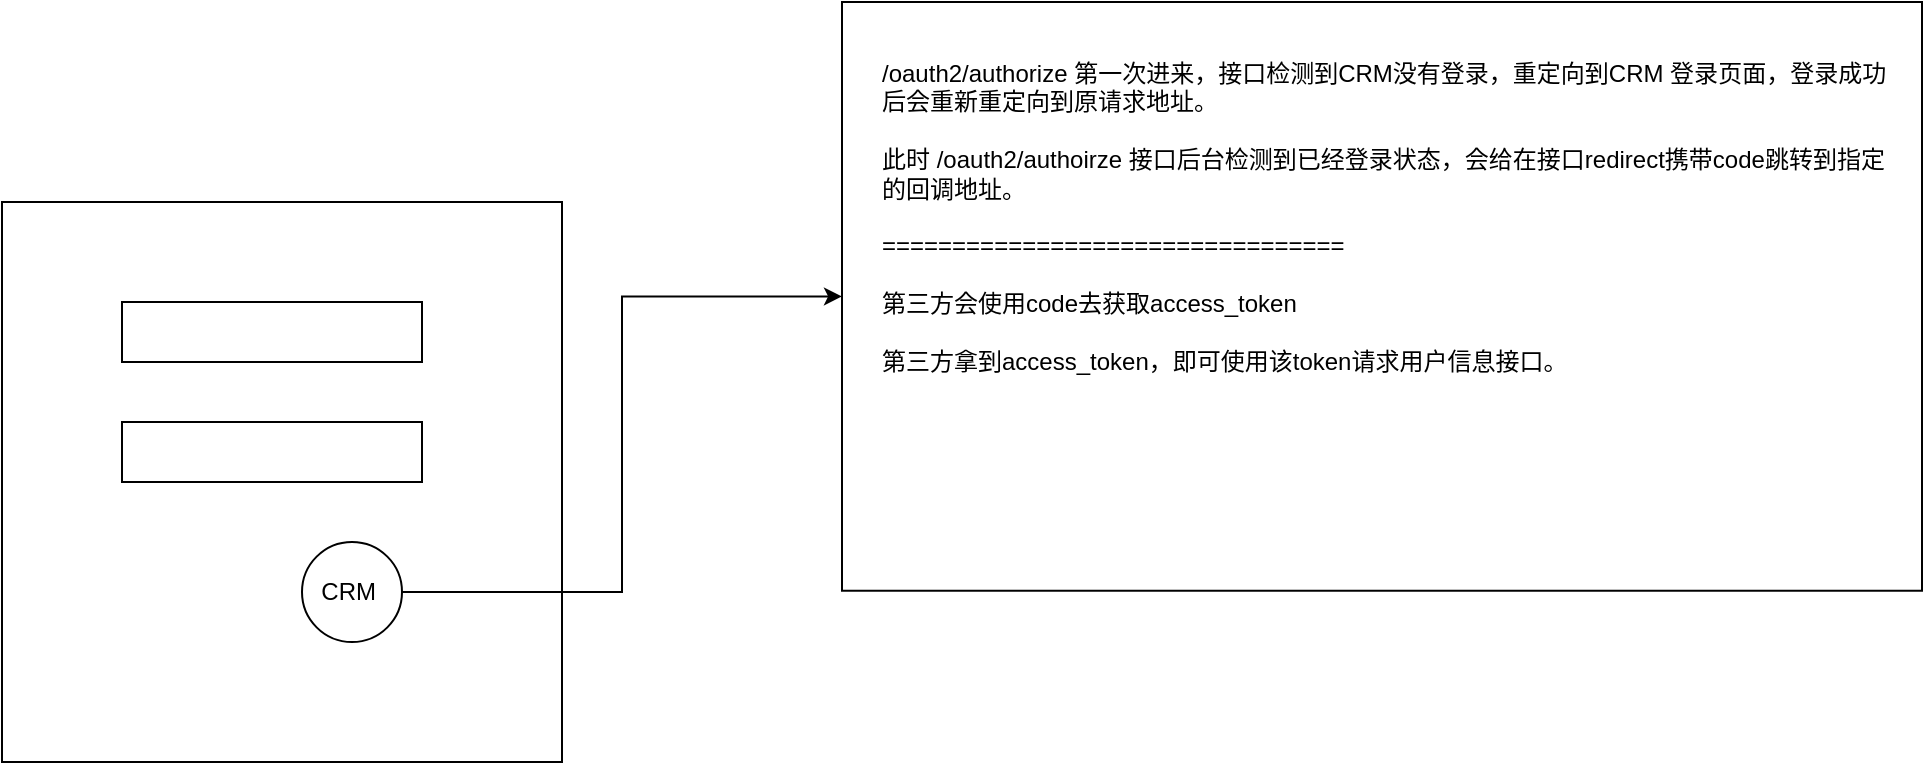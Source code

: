 <mxfile version="24.8.6">
  <diagram name="第 1 页" id="T3qdedCyY2Oe8BMPkO9E">
    <mxGraphModel dx="1956" dy="714" grid="1" gridSize="10" guides="1" tooltips="1" connect="1" arrows="1" fold="1" page="1" pageScale="1" pageWidth="827" pageHeight="1169" math="0" shadow="0">
      <root>
        <mxCell id="0" />
        <mxCell id="1" parent="0" />
        <mxCell id="8NF_kaKV3KKv109ifq8C-5" value="" style="group" vertex="1" connectable="0" parent="1">
          <mxGeometry x="-170" y="160" width="290" height="280" as="geometry" />
        </mxCell>
        <mxCell id="8NF_kaKV3KKv109ifq8C-1" value="" style="rounded=0;whiteSpace=wrap;html=1;" vertex="1" parent="8NF_kaKV3KKv109ifq8C-5">
          <mxGeometry width="280" height="280" as="geometry" />
        </mxCell>
        <mxCell id="8NF_kaKV3KKv109ifq8C-2" value="" style="rounded=0;whiteSpace=wrap;html=1;" vertex="1" parent="8NF_kaKV3KKv109ifq8C-5">
          <mxGeometry x="60" y="50" width="150" height="30" as="geometry" />
        </mxCell>
        <mxCell id="8NF_kaKV3KKv109ifq8C-3" value="" style="rounded=0;whiteSpace=wrap;html=1;" vertex="1" parent="8NF_kaKV3KKv109ifq8C-5">
          <mxGeometry x="60" y="110" width="150" height="30" as="geometry" />
        </mxCell>
        <mxCell id="8NF_kaKV3KKv109ifq8C-4" value="CRM&amp;nbsp;" style="ellipse;whiteSpace=wrap;html=1;aspect=fixed;" vertex="1" parent="8NF_kaKV3KKv109ifq8C-5">
          <mxGeometry x="150" y="170" width="50" height="50" as="geometry" />
        </mxCell>
        <mxCell id="8NF_kaKV3KKv109ifq8C-6" value="" style="whiteSpace=wrap;html=1;align=left;" vertex="1" parent="1">
          <mxGeometry x="250" y="60.0" width="540" height="294.37" as="geometry" />
        </mxCell>
        <mxCell id="8NF_kaKV3KKv109ifq8C-7" value="" style="edgeStyle=orthogonalEdgeStyle;rounded=0;orthogonalLoop=1;jettySize=auto;html=1;" edge="1" parent="1" source="8NF_kaKV3KKv109ifq8C-4" target="8NF_kaKV3KKv109ifq8C-6">
          <mxGeometry relative="1" as="geometry" />
        </mxCell>
        <mxCell id="8NF_kaKV3KKv109ifq8C-9" value="/oauth2/authorize 第一次进来，接口检测到CRM没有登录，重定向到CRM 登录页面，登录成功后会重新重定向到原请求地址。&lt;div&gt;&lt;br&gt;&lt;/div&gt;&lt;div&gt;此时 /oauth2/authoirze 接口后台检测到已经登录状态，会给在接口redirect携带code跳转到指定的回调地址。&lt;/div&gt;&lt;div&gt;&lt;br&gt;&lt;/div&gt;&lt;div&gt;=================================&lt;/div&gt;&lt;div&gt;&lt;br&gt;&lt;/div&gt;&lt;div&gt;第三方会使用code去获取access_token&lt;/div&gt;&lt;div&gt;&lt;br&gt;&lt;/div&gt;&lt;div&gt;第三方拿到access_token，即可使用该token请求用户信息接口。&lt;/div&gt;&lt;div&gt;&lt;br&gt;&lt;/div&gt;" style="text;html=1;align=left;verticalAlign=top;whiteSpace=wrap;rounded=0;horizontal=1;" vertex="1" parent="1">
          <mxGeometry x="267.5" y="82.18" width="505" height="250" as="geometry" />
        </mxCell>
      </root>
    </mxGraphModel>
  </diagram>
</mxfile>
